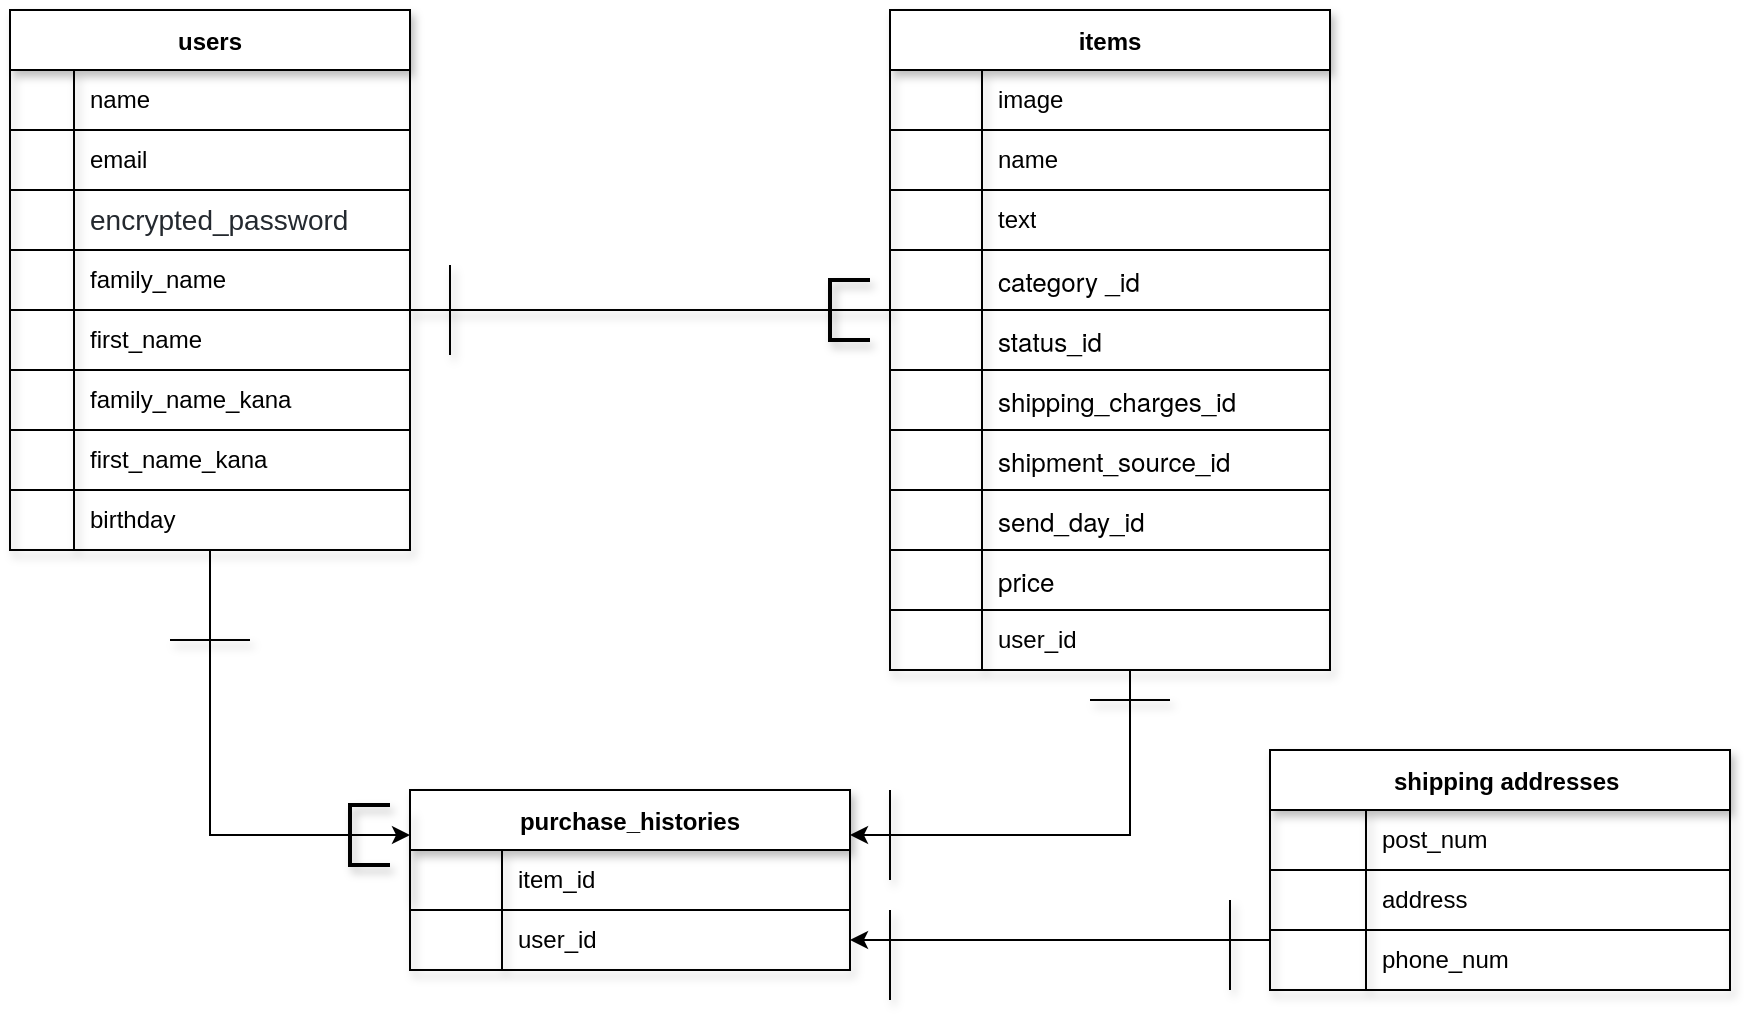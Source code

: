<mxfile>
    <diagram id="0KLe4BGEt8PMUIQF-Vgu" name="ページ1">
        <mxGraphModel dx="1287" dy="521" grid="1" gridSize="10" guides="1" tooltips="1" connect="1" arrows="1" fold="1" page="1" pageScale="1" pageWidth="827" pageHeight="1169" math="0" shadow="0">
            <root>
                <mxCell id="0"/>
                <mxCell id="1" parent="0"/>
                <mxCell id="347" style="edgeStyle=elbowEdgeStyle;rounded=0;orthogonalLoop=1;jettySize=auto;html=1;entryX=1;entryY=0.25;entryDx=0;entryDy=0;" parent="1" source="246" target="307" edge="1">
                    <mxGeometry relative="1" as="geometry">
                        <mxPoint x="510" y="480" as="targetPoint"/>
                        <Array as="points">
                            <mxPoint x="640" y="488"/>
                            <mxPoint x="640" y="475"/>
                            <mxPoint x="640" y="480"/>
                            <mxPoint x="630" y="360"/>
                            <mxPoint x="610" y="360"/>
                            <mxPoint x="590" y="370"/>
                        </Array>
                    </mxGeometry>
                </mxCell>
                <mxCell id="246" value="items" style="shape=table;startSize=30;container=1;collapsible=0;childLayout=tableLayout;fixedRows=1;rowLines=0;fontStyle=1;align=center;shadow=1;strokeColor=#000000;" parent="1" vertex="1">
                    <mxGeometry x="520" y="40" width="220" height="330" as="geometry"/>
                </mxCell>
                <mxCell id="247" style="shape=partialRectangle;html=1;whiteSpace=wrap;collapsible=0;dropTarget=0;pointerEvents=0;fillColor=none;top=0;left=0;bottom=1;right=0;points=[[0,0.5],[1,0.5]];portConstraint=eastwest;" parent="246" vertex="1">
                    <mxGeometry y="30" width="220" height="30" as="geometry"/>
                </mxCell>
                <mxCell id="248" value="" style="shape=partialRectangle;html=1;whiteSpace=wrap;connectable=0;fillColor=none;top=0;left=0;bottom=0;right=0;overflow=hidden;" parent="247" vertex="1">
                    <mxGeometry width="46" height="30" as="geometry"/>
                </mxCell>
                <mxCell id="249" value="image" style="shape=partialRectangle;html=1;whiteSpace=wrap;connectable=0;fillColor=none;top=0;left=0;bottom=0;right=0;align=left;spacingLeft=6;overflow=hidden;" parent="247" vertex="1">
                    <mxGeometry x="46" width="174" height="30" as="geometry"/>
                </mxCell>
                <mxCell id="250" style="shape=partialRectangle;html=1;whiteSpace=wrap;collapsible=0;dropTarget=0;pointerEvents=0;fillColor=none;top=0;left=0;bottom=1;right=0;points=[[0,0.5],[1,0.5]];portConstraint=eastwest;" parent="246" vertex="1">
                    <mxGeometry y="60" width="220" height="30" as="geometry"/>
                </mxCell>
                <mxCell id="251" value="" style="shape=partialRectangle;html=1;whiteSpace=wrap;connectable=0;fillColor=none;top=0;left=0;bottom=0;right=0;overflow=hidden;" parent="250" vertex="1">
                    <mxGeometry width="46" height="30" as="geometry"/>
                </mxCell>
                <mxCell id="252" value="name" style="shape=partialRectangle;html=1;whiteSpace=wrap;connectable=0;fillColor=none;top=0;left=0;bottom=0;right=0;align=left;spacingLeft=6;overflow=hidden;" parent="250" vertex="1">
                    <mxGeometry x="46" width="174" height="30" as="geometry"/>
                </mxCell>
                <mxCell id="253" style="shape=partialRectangle;html=1;whiteSpace=wrap;collapsible=0;dropTarget=0;pointerEvents=0;fillColor=none;top=0;left=0;bottom=1;right=0;points=[[0,0.5],[1,0.5]];portConstraint=eastwest;" parent="246" vertex="1">
                    <mxGeometry y="90" width="220" height="30" as="geometry"/>
                </mxCell>
                <mxCell id="254" value="" style="shape=partialRectangle;html=1;whiteSpace=wrap;connectable=0;fillColor=none;top=0;left=0;bottom=0;right=0;overflow=hidden;" parent="253" vertex="1">
                    <mxGeometry width="46" height="30" as="geometry"/>
                </mxCell>
                <mxCell id="255" value="text" style="shape=partialRectangle;html=1;whiteSpace=wrap;connectable=0;fillColor=none;top=0;left=0;bottom=0;right=0;align=left;spacingLeft=6;overflow=hidden;" parent="253" vertex="1">
                    <mxGeometry x="46" width="174" height="30" as="geometry"/>
                </mxCell>
                <mxCell id="256" value="" style="shape=partialRectangle;html=1;whiteSpace=wrap;collapsible=0;dropTarget=0;pointerEvents=0;fillColor=none;top=0;left=0;bottom=1;right=0;points=[[0,0.5],[1,0.5]];portConstraint=eastwest;" parent="246" vertex="1">
                    <mxGeometry y="120" width="220" height="30" as="geometry"/>
                </mxCell>
                <mxCell id="257" value="" style="shape=partialRectangle;html=1;whiteSpace=wrap;connectable=0;fillColor=none;top=0;left=0;bottom=0;right=0;overflow=hidden;" parent="256" vertex="1">
                    <mxGeometry width="46" height="30" as="geometry"/>
                </mxCell>
                <mxCell id="258" value="&lt;p class=&quot;p1&quot; style=&quot;margin: 0px ; font-stretch: normal ; font-size: 13px ; line-height: normal ; font-family: &amp;#34;helvetica neue&amp;#34;&quot;&gt;category _id&lt;span class=&quot;Apple-converted-space&quot;&gt;&amp;nbsp;&lt;/span&gt;&lt;/p&gt;" style="shape=partialRectangle;html=1;whiteSpace=wrap;connectable=0;fillColor=none;top=0;left=0;bottom=0;right=0;align=left;spacingLeft=6;overflow=hidden;" parent="256" vertex="1">
                    <mxGeometry x="46" width="174" height="30" as="geometry"/>
                </mxCell>
                <mxCell id="292" style="shape=partialRectangle;html=1;whiteSpace=wrap;collapsible=0;dropTarget=0;pointerEvents=0;fillColor=none;top=0;left=0;bottom=1;right=0;points=[[0,0.5],[1,0.5]];portConstraint=eastwest;" parent="246" vertex="1">
                    <mxGeometry y="150" width="220" height="30" as="geometry"/>
                </mxCell>
                <mxCell id="293" value="" style="shape=partialRectangle;html=1;whiteSpace=wrap;connectable=0;fillColor=none;top=0;left=0;bottom=0;right=0;overflow=hidden;" parent="292" vertex="1">
                    <mxGeometry width="46" height="30" as="geometry"/>
                </mxCell>
                <mxCell id="294" value="&lt;p class=&quot;p1&quot; style=&quot;margin: 0px ; font-stretch: normal ; font-size: 13px ; line-height: normal ; font-family: &amp;#34;helvetica neue&amp;#34;&quot;&gt;status_id&lt;/p&gt;" style="shape=partialRectangle;html=1;whiteSpace=wrap;connectable=0;fillColor=none;top=0;left=0;bottom=0;right=0;align=left;spacingLeft=6;overflow=hidden;" parent="292" vertex="1">
                    <mxGeometry x="46" width="174" height="30" as="geometry"/>
                </mxCell>
                <mxCell id="295" style="shape=partialRectangle;html=1;whiteSpace=wrap;collapsible=0;dropTarget=0;pointerEvents=0;fillColor=none;top=0;left=0;bottom=1;right=0;points=[[0,0.5],[1,0.5]];portConstraint=eastwest;" parent="246" vertex="1">
                    <mxGeometry y="180" width="220" height="30" as="geometry"/>
                </mxCell>
                <mxCell id="296" value="" style="shape=partialRectangle;html=1;whiteSpace=wrap;connectable=0;fillColor=none;top=0;left=0;bottom=0;right=0;overflow=hidden;" parent="295" vertex="1">
                    <mxGeometry width="46" height="30" as="geometry"/>
                </mxCell>
                <mxCell id="297" value="&lt;p class=&quot;p1&quot; style=&quot;margin: 0px ; font-stretch: normal ; font-size: 13px ; line-height: normal ; font-family: &amp;#34;helvetica neue&amp;#34;&quot;&gt;shipping_charges_id&lt;/p&gt;" style="shape=partialRectangle;html=1;whiteSpace=wrap;connectable=0;fillColor=none;top=0;left=0;bottom=0;right=0;align=left;spacingLeft=6;overflow=hidden;" parent="295" vertex="1">
                    <mxGeometry x="46" width="174" height="30" as="geometry"/>
                </mxCell>
                <mxCell id="298" style="shape=partialRectangle;html=1;whiteSpace=wrap;collapsible=0;dropTarget=0;pointerEvents=0;fillColor=none;top=0;left=0;bottom=1;right=0;points=[[0,0.5],[1,0.5]];portConstraint=eastwest;" parent="246" vertex="1">
                    <mxGeometry y="210" width="220" height="30" as="geometry"/>
                </mxCell>
                <mxCell id="299" value="" style="shape=partialRectangle;html=1;whiteSpace=wrap;connectable=0;fillColor=none;top=0;left=0;bottom=0;right=0;overflow=hidden;" parent="298" vertex="1">
                    <mxGeometry width="46" height="30" as="geometry"/>
                </mxCell>
                <mxCell id="300" value="&lt;p class=&quot;p1&quot; style=&quot;margin: 0px ; font-stretch: normal ; font-size: 13px ; line-height: normal ; font-family: &amp;#34;helvetica neue&amp;#34;&quot;&gt;shipment_source_id&lt;/p&gt;" style="shape=partialRectangle;html=1;whiteSpace=wrap;connectable=0;fillColor=none;top=0;left=0;bottom=0;right=0;align=left;spacingLeft=6;overflow=hidden;" parent="298" vertex="1">
                    <mxGeometry x="46" width="174" height="30" as="geometry"/>
                </mxCell>
                <mxCell id="301" style="shape=partialRectangle;html=1;whiteSpace=wrap;collapsible=0;dropTarget=0;pointerEvents=0;fillColor=none;top=0;left=0;bottom=1;right=0;points=[[0,0.5],[1,0.5]];portConstraint=eastwest;" parent="246" vertex="1">
                    <mxGeometry y="240" width="220" height="30" as="geometry"/>
                </mxCell>
                <mxCell id="302" value="" style="shape=partialRectangle;html=1;whiteSpace=wrap;connectable=0;fillColor=none;top=0;left=0;bottom=0;right=0;overflow=hidden;" parent="301" vertex="1">
                    <mxGeometry width="46" height="30" as="geometry"/>
                </mxCell>
                <mxCell id="303" value="&lt;p class=&quot;p1&quot; style=&quot;margin: 0px ; font-stretch: normal ; font-size: 13px ; line-height: normal ; font-family: &amp;#34;helvetica neue&amp;#34;&quot;&gt;send_day_id&lt;/p&gt;" style="shape=partialRectangle;html=1;whiteSpace=wrap;connectable=0;fillColor=none;top=0;left=0;bottom=0;right=0;align=left;spacingLeft=6;overflow=hidden;" parent="301" vertex="1">
                    <mxGeometry x="46" width="174" height="30" as="geometry"/>
                </mxCell>
                <mxCell id="304" style="shape=partialRectangle;html=1;whiteSpace=wrap;collapsible=0;dropTarget=0;pointerEvents=0;fillColor=none;top=0;left=0;bottom=1;right=0;points=[[0,0.5],[1,0.5]];portConstraint=eastwest;" parent="246" vertex="1">
                    <mxGeometry y="270" width="220" height="30" as="geometry"/>
                </mxCell>
                <mxCell id="305" value="" style="shape=partialRectangle;html=1;whiteSpace=wrap;connectable=0;fillColor=none;top=0;left=0;bottom=0;right=0;overflow=hidden;" parent="304" vertex="1">
                    <mxGeometry width="46" height="30" as="geometry"/>
                </mxCell>
                <mxCell id="306" value="&lt;p class=&quot;p1&quot; style=&quot;margin: 0px ; font-stretch: normal ; font-size: 13px ; line-height: normal ; font-family: &amp;#34;helvetica neue&amp;#34;&quot;&gt;price&lt;/p&gt;" style="shape=partialRectangle;html=1;whiteSpace=wrap;connectable=0;fillColor=none;top=0;left=0;bottom=0;right=0;align=left;spacingLeft=6;overflow=hidden;" parent="304" vertex="1">
                    <mxGeometry x="46" width="174" height="30" as="geometry"/>
                </mxCell>
                <mxCell id="350" style="shape=partialRectangle;html=1;whiteSpace=wrap;collapsible=0;dropTarget=0;pointerEvents=0;fillColor=none;top=0;left=0;bottom=1;right=0;points=[[0,0.5],[1,0.5]];portConstraint=eastwest;" parent="246" vertex="1">
                    <mxGeometry y="300" width="220" height="30" as="geometry"/>
                </mxCell>
                <mxCell id="351" value="" style="shape=partialRectangle;html=1;whiteSpace=wrap;connectable=0;fillColor=none;top=0;left=0;bottom=0;right=0;overflow=hidden;" parent="350" vertex="1">
                    <mxGeometry width="46" height="30" as="geometry"/>
                </mxCell>
                <mxCell id="352" value="user_id" style="shape=partialRectangle;html=1;whiteSpace=wrap;connectable=0;fillColor=none;top=0;left=0;bottom=0;right=0;align=left;spacingLeft=6;overflow=hidden;" parent="350" vertex="1">
                    <mxGeometry x="46" width="174" height="30" as="geometry"/>
                </mxCell>
                <mxCell id="349" style="edgeStyle=elbowEdgeStyle;rounded=0;orthogonalLoop=1;jettySize=auto;html=1;entryX=0;entryY=0.25;entryDx=0;entryDy=0;" parent="1" source="261" target="307" edge="1">
                    <mxGeometry relative="1" as="geometry">
                        <mxPoint x="260" y="480" as="targetPoint"/>
                        <Array as="points">
                            <mxPoint x="180" y="450"/>
                            <mxPoint x="180" y="430"/>
                            <mxPoint x="180" y="440"/>
                            <mxPoint x="250" y="460"/>
                            <mxPoint x="180" y="400"/>
                            <mxPoint x="230" y="470"/>
                        </Array>
                    </mxGeometry>
                </mxCell>
                <mxCell id="261" value="users" style="shape=table;startSize=30;container=1;collapsible=0;childLayout=tableLayout;fixedRows=1;rowLines=0;fontStyle=1;align=center;shadow=1;strokeColor=#000000;" parent="1" vertex="1">
                    <mxGeometry x="80" y="40" width="200" height="270" as="geometry"/>
                </mxCell>
                <mxCell id="262" style="shape=partialRectangle;html=1;whiteSpace=wrap;collapsible=0;dropTarget=0;pointerEvents=0;fillColor=none;top=0;left=0;bottom=1;right=0;points=[[0,0.5],[1,0.5]];portConstraint=eastwest;" parent="261" vertex="1">
                    <mxGeometry y="30" width="200" height="30" as="geometry"/>
                </mxCell>
                <mxCell id="263" value="" style="shape=partialRectangle;html=1;whiteSpace=wrap;connectable=0;fillColor=none;top=0;left=0;bottom=0;right=0;overflow=hidden;" parent="262" vertex="1">
                    <mxGeometry width="32" height="30" as="geometry"/>
                </mxCell>
                <mxCell id="264" value="name" style="shape=partialRectangle;html=1;whiteSpace=wrap;connectable=0;fillColor=none;top=0;left=0;bottom=0;right=0;align=left;spacingLeft=6;overflow=hidden;" parent="262" vertex="1">
                    <mxGeometry x="32" width="168" height="30" as="geometry"/>
                </mxCell>
                <mxCell id="265" style="shape=partialRectangle;html=1;whiteSpace=wrap;collapsible=0;dropTarget=0;pointerEvents=0;fillColor=none;top=0;left=0;bottom=1;right=0;points=[[0,0.5],[1,0.5]];portConstraint=eastwest;" parent="261" vertex="1">
                    <mxGeometry y="60" width="200" height="30" as="geometry"/>
                </mxCell>
                <mxCell id="266" value="" style="shape=partialRectangle;html=1;whiteSpace=wrap;connectable=0;fillColor=none;top=0;left=0;bottom=0;right=0;overflow=hidden;" parent="265" vertex="1">
                    <mxGeometry width="32" height="30" as="geometry"/>
                </mxCell>
                <mxCell id="267" value="email" style="shape=partialRectangle;html=1;whiteSpace=wrap;connectable=0;fillColor=none;top=0;left=0;bottom=0;right=0;align=left;spacingLeft=6;overflow=hidden;" parent="265" vertex="1">
                    <mxGeometry x="32" width="168" height="30" as="geometry"/>
                </mxCell>
                <mxCell id="268" style="shape=partialRectangle;html=1;whiteSpace=wrap;collapsible=0;dropTarget=0;pointerEvents=0;fillColor=none;top=0;left=0;bottom=1;right=0;points=[[0,0.5],[1,0.5]];portConstraint=eastwest;" parent="261" vertex="1">
                    <mxGeometry y="90" width="200" height="30" as="geometry"/>
                </mxCell>
                <mxCell id="269" value="" style="shape=partialRectangle;html=1;whiteSpace=wrap;connectable=0;fillColor=none;top=0;left=0;bottom=0;right=0;overflow=hidden;" parent="268" vertex="1">
                    <mxGeometry width="32" height="30" as="geometry"/>
                </mxCell>
                <mxCell id="270" value="&lt;span style=&quot;color: rgb(36 , 41 , 47) ; font-family: , , &amp;#34;segoe ui&amp;#34; , &amp;#34;helvetica&amp;#34; , &amp;#34;arial&amp;#34; , sans-serif , &amp;#34;apple color emoji&amp;#34; , &amp;#34;segoe ui emoji&amp;#34; ; font-size: 14px ; background-color: rgb(255 , 255 , 255)&quot;&gt;encrypted_password&lt;/span&gt;" style="shape=partialRectangle;html=1;whiteSpace=wrap;connectable=0;fillColor=none;top=0;left=0;bottom=0;right=0;align=left;spacingLeft=6;overflow=hidden;" parent="268" vertex="1">
                    <mxGeometry x="32" width="168" height="30" as="geometry"/>
                </mxCell>
                <mxCell id="274" style="shape=partialRectangle;html=1;whiteSpace=wrap;collapsible=0;dropTarget=0;pointerEvents=0;fillColor=none;top=0;left=0;bottom=1;right=0;points=[[0,0.5],[1,0.5]];portConstraint=eastwest;" parent="261" vertex="1">
                    <mxGeometry y="120" width="200" height="30" as="geometry"/>
                </mxCell>
                <mxCell id="275" value="" style="shape=partialRectangle;html=1;whiteSpace=wrap;connectable=0;fillColor=none;top=0;left=0;bottom=0;right=0;overflow=hidden;" parent="274" vertex="1">
                    <mxGeometry width="32" height="30" as="geometry"/>
                </mxCell>
                <mxCell id="276" value="family_name" style="shape=partialRectangle;html=1;whiteSpace=wrap;connectable=0;fillColor=none;top=0;left=0;bottom=0;right=0;align=left;spacingLeft=6;overflow=hidden;" parent="274" vertex="1">
                    <mxGeometry x="32" width="168" height="30" as="geometry"/>
                </mxCell>
                <mxCell id="277" style="shape=partialRectangle;html=1;whiteSpace=wrap;collapsible=0;dropTarget=0;pointerEvents=0;fillColor=none;top=0;left=0;bottom=1;right=0;points=[[0,0.5],[1,0.5]];portConstraint=eastwest;" parent="261" vertex="1">
                    <mxGeometry y="150" width="200" height="30" as="geometry"/>
                </mxCell>
                <mxCell id="278" value="" style="shape=partialRectangle;html=1;whiteSpace=wrap;connectable=0;fillColor=none;top=0;left=0;bottom=0;right=0;overflow=hidden;" parent="277" vertex="1">
                    <mxGeometry width="32" height="30" as="geometry"/>
                </mxCell>
                <mxCell id="279" value="first_name" style="shape=partialRectangle;html=1;whiteSpace=wrap;connectable=0;fillColor=none;top=0;left=0;bottom=0;right=0;align=left;spacingLeft=6;overflow=hidden;" parent="277" vertex="1">
                    <mxGeometry x="32" width="168" height="30" as="geometry"/>
                </mxCell>
                <mxCell id="280" style="shape=partialRectangle;html=1;whiteSpace=wrap;collapsible=0;dropTarget=0;pointerEvents=0;fillColor=none;top=0;left=0;bottom=1;right=0;points=[[0,0.5],[1,0.5]];portConstraint=eastwest;" parent="261" vertex="1">
                    <mxGeometry y="180" width="200" height="30" as="geometry"/>
                </mxCell>
                <mxCell id="281" value="" style="shape=partialRectangle;html=1;whiteSpace=wrap;connectable=0;fillColor=none;top=0;left=0;bottom=0;right=0;overflow=hidden;" parent="280" vertex="1">
                    <mxGeometry width="32" height="30" as="geometry"/>
                </mxCell>
                <mxCell id="282" value="family_name_kana" style="shape=partialRectangle;html=1;whiteSpace=wrap;connectable=0;fillColor=none;top=0;left=0;bottom=0;right=0;align=left;spacingLeft=6;overflow=hidden;" parent="280" vertex="1">
                    <mxGeometry x="32" width="168" height="30" as="geometry"/>
                </mxCell>
                <mxCell id="283" style="shape=partialRectangle;html=1;whiteSpace=wrap;collapsible=0;dropTarget=0;pointerEvents=0;fillColor=none;top=0;left=0;bottom=1;right=0;points=[[0,0.5],[1,0.5]];portConstraint=eastwest;" parent="261" vertex="1">
                    <mxGeometry y="210" width="200" height="30" as="geometry"/>
                </mxCell>
                <mxCell id="284" value="" style="shape=partialRectangle;html=1;whiteSpace=wrap;connectable=0;fillColor=none;top=0;left=0;bottom=0;right=0;overflow=hidden;" parent="283" vertex="1">
                    <mxGeometry width="32" height="30" as="geometry"/>
                </mxCell>
                <mxCell id="285" value="first_name_kana" style="shape=partialRectangle;html=1;whiteSpace=wrap;connectable=0;fillColor=none;top=0;left=0;bottom=0;right=0;align=left;spacingLeft=6;overflow=hidden;" parent="283" vertex="1">
                    <mxGeometry x="32" width="168" height="30" as="geometry"/>
                </mxCell>
                <mxCell id="286" style="shape=partialRectangle;html=1;whiteSpace=wrap;collapsible=0;dropTarget=0;pointerEvents=0;fillColor=none;top=0;left=0;bottom=1;right=0;points=[[0,0.5],[1,0.5]];portConstraint=eastwest;" parent="261" vertex="1">
                    <mxGeometry y="240" width="200" height="30" as="geometry"/>
                </mxCell>
                <mxCell id="287" value="" style="shape=partialRectangle;html=1;whiteSpace=wrap;connectable=0;fillColor=none;top=0;left=0;bottom=0;right=0;overflow=hidden;" parent="286" vertex="1">
                    <mxGeometry width="32" height="30" as="geometry"/>
                </mxCell>
                <mxCell id="288" value="birthday" style="shape=partialRectangle;html=1;whiteSpace=wrap;connectable=0;fillColor=none;top=0;left=0;bottom=0;right=0;align=left;spacingLeft=6;overflow=hidden;" parent="286" vertex="1">
                    <mxGeometry x="32" width="168" height="30" as="geometry"/>
                </mxCell>
                <mxCell id="307" value="purchase_histories" style="shape=table;startSize=30;container=1;collapsible=0;childLayout=tableLayout;fixedRows=1;rowLines=0;fontStyle=1;align=center;shadow=1;strokeColor=#000000;" parent="1" vertex="1">
                    <mxGeometry x="280" y="430" width="220" height="90" as="geometry"/>
                </mxCell>
                <mxCell id="308" style="shape=partialRectangle;html=1;whiteSpace=wrap;collapsible=0;dropTarget=0;pointerEvents=0;fillColor=none;top=0;left=0;bottom=1;right=0;points=[[0,0.5],[1,0.5]];portConstraint=eastwest;" parent="307" vertex="1">
                    <mxGeometry y="30" width="220" height="30" as="geometry"/>
                </mxCell>
                <mxCell id="309" value="" style="shape=partialRectangle;html=1;whiteSpace=wrap;connectable=0;fillColor=none;top=0;left=0;bottom=0;right=0;overflow=hidden;" parent="308" vertex="1">
                    <mxGeometry width="46" height="30" as="geometry"/>
                </mxCell>
                <mxCell id="310" value="item_id" style="shape=partialRectangle;html=1;whiteSpace=wrap;connectable=0;fillColor=none;top=0;left=0;bottom=0;right=0;align=left;spacingLeft=6;overflow=hidden;" parent="308" vertex="1">
                    <mxGeometry x="46" width="174" height="30" as="geometry"/>
                </mxCell>
                <mxCell id="311" style="shape=partialRectangle;html=1;whiteSpace=wrap;collapsible=0;dropTarget=0;pointerEvents=0;fillColor=none;top=0;left=0;bottom=1;right=0;points=[[0,0.5],[1,0.5]];portConstraint=eastwest;" parent="307" vertex="1">
                    <mxGeometry y="60" width="220" height="30" as="geometry"/>
                </mxCell>
                <mxCell id="312" value="" style="shape=partialRectangle;html=1;whiteSpace=wrap;connectable=0;fillColor=none;top=0;left=0;bottom=0;right=0;overflow=hidden;" parent="311" vertex="1">
                    <mxGeometry width="46" height="30" as="geometry"/>
                </mxCell>
                <mxCell id="313" value="user_id" style="shape=partialRectangle;html=1;whiteSpace=wrap;connectable=0;fillColor=none;top=0;left=0;bottom=0;right=0;align=left;spacingLeft=6;overflow=hidden;" parent="311" vertex="1">
                    <mxGeometry x="46" width="174" height="30" as="geometry"/>
                </mxCell>
                <mxCell id="364" style="edgeStyle=elbowEdgeStyle;rounded=0;orthogonalLoop=1;jettySize=auto;html=1;entryX=1;entryY=0.5;entryDx=0;entryDy=0;" parent="1" source="320" target="311" edge="1">
                    <mxGeometry relative="1" as="geometry">
                        <Array as="points">
                            <mxPoint x="690" y="505"/>
                        </Array>
                    </mxGeometry>
                </mxCell>
                <mxCell id="320" value="  shipping addresses" style="shape=table;startSize=30;container=1;collapsible=0;childLayout=tableLayout;fixedRows=1;rowLines=0;fontStyle=1;align=center;shadow=1;strokeColor=#000000;" parent="1" vertex="1">
                    <mxGeometry x="710" y="410" width="230" height="120" as="geometry"/>
                </mxCell>
                <mxCell id="324" style="shape=partialRectangle;html=1;whiteSpace=wrap;collapsible=0;dropTarget=0;pointerEvents=0;fillColor=none;top=0;left=0;bottom=1;right=0;points=[[0,0.5],[1,0.5]];portConstraint=eastwest;" parent="320" vertex="1">
                    <mxGeometry y="30" width="230" height="30" as="geometry"/>
                </mxCell>
                <mxCell id="325" value="" style="shape=partialRectangle;html=1;whiteSpace=wrap;connectable=0;fillColor=none;top=0;left=0;bottom=0;right=0;overflow=hidden;" parent="324" vertex="1">
                    <mxGeometry width="48" height="30" as="geometry"/>
                </mxCell>
                <mxCell id="326" value="post_num" style="shape=partialRectangle;html=1;whiteSpace=wrap;connectable=0;fillColor=none;top=0;left=0;bottom=0;right=0;align=left;spacingLeft=6;overflow=hidden;" parent="324" vertex="1">
                    <mxGeometry x="48" width="182" height="30" as="geometry"/>
                </mxCell>
                <mxCell id="327" style="shape=partialRectangle;html=1;whiteSpace=wrap;collapsible=0;dropTarget=0;pointerEvents=0;fillColor=none;top=0;left=0;bottom=1;right=0;points=[[0,0.5],[1,0.5]];portConstraint=eastwest;" parent="320" vertex="1">
                    <mxGeometry y="60" width="230" height="30" as="geometry"/>
                </mxCell>
                <mxCell id="328" value="" style="shape=partialRectangle;html=1;whiteSpace=wrap;connectable=0;fillColor=none;top=0;left=0;bottom=0;right=0;overflow=hidden;" parent="327" vertex="1">
                    <mxGeometry width="48" height="30" as="geometry"/>
                </mxCell>
                <mxCell id="329" value="address" style="shape=partialRectangle;html=1;whiteSpace=wrap;connectable=0;fillColor=none;top=0;left=0;bottom=0;right=0;align=left;spacingLeft=6;overflow=hidden;" parent="327" vertex="1">
                    <mxGeometry x="48" width="182" height="30" as="geometry"/>
                </mxCell>
                <mxCell id="330" value="" style="shape=partialRectangle;html=1;whiteSpace=wrap;collapsible=0;dropTarget=0;pointerEvents=0;fillColor=none;top=0;left=0;bottom=1;right=0;points=[[0,0.5],[1,0.5]];portConstraint=eastwest;" parent="320" vertex="1">
                    <mxGeometry y="90" width="230" height="30" as="geometry"/>
                </mxCell>
                <mxCell id="331" value="" style="shape=partialRectangle;html=1;whiteSpace=wrap;connectable=0;fillColor=none;top=0;left=0;bottom=0;right=0;overflow=hidden;" parent="330" vertex="1">
                    <mxGeometry width="48" height="30" as="geometry"/>
                </mxCell>
                <mxCell id="332" value="phone_num" style="shape=partialRectangle;html=1;whiteSpace=wrap;connectable=0;fillColor=none;top=0;left=0;bottom=0;right=0;align=left;spacingLeft=6;overflow=hidden;" parent="330" vertex="1">
                    <mxGeometry x="48" width="182" height="30" as="geometry"/>
                </mxCell>
                <mxCell id="340" value="" style="strokeWidth=2;html=1;shape=mxgraph.flowchart.annotation_1;align=left;pointerEvents=1;shadow=1;fillColor=none;" parent="1" vertex="1">
                    <mxGeometry x="490" y="175" width="20" height="30" as="geometry"/>
                </mxCell>
                <mxCell id="341" value="" style="line;strokeWidth=1;rotatable=0;dashed=0;labelPosition=right;align=left;verticalAlign=middle;spacingTop=0;spacingLeft=6;points=[];portConstraint=eastwest;shadow=1;fillColor=none;" parent="1" vertex="1">
                    <mxGeometry x="280" y="185" width="240" height="10" as="geometry"/>
                </mxCell>
                <mxCell id="348" style="edgeStyle=elbowEdgeStyle;rounded=0;orthogonalLoop=1;jettySize=auto;html=1;exitX=0.5;exitY=0;exitDx=0;exitDy=0;" parent="1" source="320" target="320" edge="1">
                    <mxGeometry relative="1" as="geometry"/>
                </mxCell>
                <mxCell id="359" value="" style="line;strokeWidth=1;rotatable=0;dashed=0;labelPosition=right;align=left;verticalAlign=middle;spacingTop=0;spacingLeft=6;points=[];portConstraint=eastwest;shadow=1;fillColor=none;direction=south;" parent="1" vertex="1">
                    <mxGeometry x="270" y="167.5" width="60" height="45" as="geometry"/>
                </mxCell>
                <mxCell id="361" value="" style="line;strokeWidth=1;rotatable=0;dashed=0;labelPosition=right;align=left;verticalAlign=middle;spacingTop=0;spacingLeft=6;points=[];portConstraint=eastwest;shadow=1;fillColor=none;direction=south;" parent="1" vertex="1">
                    <mxGeometry x="250" y="440" width="60" height="45" as="geometry"/>
                </mxCell>
                <mxCell id="362" value="" style="line;strokeWidth=1;rotatable=0;dashed=0;labelPosition=right;align=left;verticalAlign=middle;spacingTop=0;spacingLeft=6;points=[];portConstraint=eastwest;shadow=1;fillColor=none;direction=south;" parent="1" vertex="1">
                    <mxGeometry x="660" y="485" width="60" height="45" as="geometry"/>
                </mxCell>
                <mxCell id="363" value="" style="line;strokeWidth=1;rotatable=0;dashed=0;labelPosition=right;align=left;verticalAlign=middle;spacingTop=0;spacingLeft=6;points=[];portConstraint=eastwest;shadow=1;fillColor=none;direction=south;" parent="1" vertex="1">
                    <mxGeometry x="490" y="430" width="60" height="45" as="geometry"/>
                </mxCell>
                <mxCell id="365" value="" style="line;strokeWidth=1;rotatable=0;dashed=0;labelPosition=right;align=left;verticalAlign=middle;spacingTop=0;spacingLeft=6;points=[];portConstraint=eastwest;shadow=1;fillColor=none;direction=south;" parent="1" vertex="1">
                    <mxGeometry x="490" y="490" width="60" height="45" as="geometry"/>
                </mxCell>
                <mxCell id="366" value="" style="strokeWidth=2;html=1;shape=mxgraph.flowchart.annotation_1;align=left;pointerEvents=1;shadow=1;fillColor=none;" parent="1" vertex="1">
                    <mxGeometry x="250" y="437.5" width="20" height="30" as="geometry"/>
                </mxCell>
                <mxCell id="367" value="" style="line;strokeWidth=1;rotatable=0;dashed=0;labelPosition=right;align=left;verticalAlign=middle;spacingTop=0;spacingLeft=6;points=[];portConstraint=eastwest;shadow=1;fillColor=none;" parent="1" vertex="1">
                    <mxGeometry x="620" y="380" width="40" height="10" as="geometry"/>
                </mxCell>
                <mxCell id="368" value="" style="line;strokeWidth=1;rotatable=0;dashed=0;labelPosition=right;align=left;verticalAlign=middle;spacingTop=0;spacingLeft=6;points=[];portConstraint=eastwest;shadow=1;fillColor=none;" parent="1" vertex="1">
                    <mxGeometry x="160" y="350" width="40" height="10" as="geometry"/>
                </mxCell>
            </root>
        </mxGraphModel>
    </diagram>
</mxfile>
